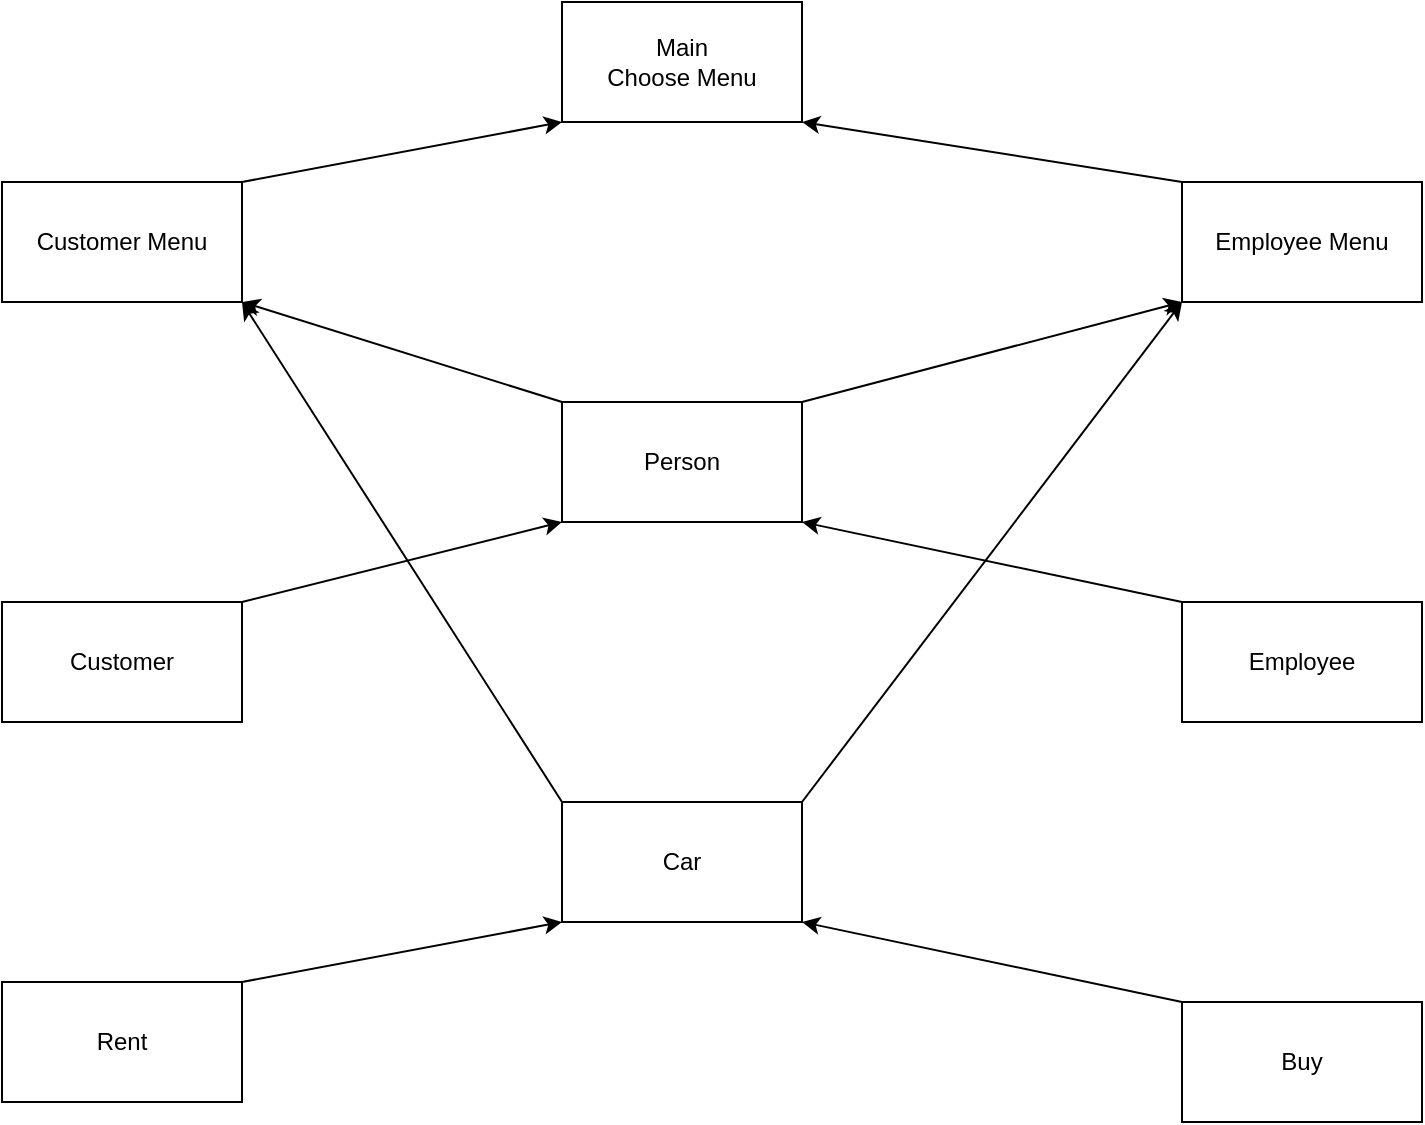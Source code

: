 <mxfile>
    <diagram id="kD8iJuuFApcl_5TVo5GQ" name="Page-1">
        <mxGraphModel dx="1141" dy="836" grid="1" gridSize="10" guides="1" tooltips="1" connect="1" arrows="1" fold="1" page="1" pageScale="1" pageWidth="850" pageHeight="1100" math="0" shadow="0">
            <root>
                <mxCell id="0"/>
                <mxCell id="1" parent="0"/>
                <mxCell id="2" value="Main&lt;br&gt;Choose Menu" style="rounded=0;whiteSpace=wrap;html=1;" vertex="1" parent="1">
                    <mxGeometry x="340" y="40" width="120" height="60" as="geometry"/>
                </mxCell>
                <mxCell id="15" style="edgeStyle=none;html=1;exitX=1;exitY=0;exitDx=0;exitDy=0;entryX=0;entryY=1;entryDx=0;entryDy=0;" edge="1" parent="1" source="3" target="2">
                    <mxGeometry relative="1" as="geometry"/>
                </mxCell>
                <mxCell id="3" value="Customer Menu" style="rounded=0;whiteSpace=wrap;html=1;" vertex="1" parent="1">
                    <mxGeometry x="60" y="130" width="120" height="60" as="geometry"/>
                </mxCell>
                <mxCell id="16" style="edgeStyle=none;html=1;exitX=0;exitY=0;exitDx=0;exitDy=0;entryX=1;entryY=1;entryDx=0;entryDy=0;" edge="1" parent="1" source="4" target="2">
                    <mxGeometry relative="1" as="geometry"/>
                </mxCell>
                <mxCell id="4" value="Employee Menu" style="rounded=0;whiteSpace=wrap;html=1;" vertex="1" parent="1">
                    <mxGeometry x="650" y="130" width="120" height="60" as="geometry"/>
                </mxCell>
                <mxCell id="24" style="edgeStyle=none;html=1;exitX=0;exitY=0;exitDx=0;exitDy=0;entryX=1;entryY=1;entryDx=0;entryDy=0;" edge="1" parent="1" source="5" target="3">
                    <mxGeometry relative="1" as="geometry"/>
                </mxCell>
                <mxCell id="25" style="edgeStyle=none;html=1;exitX=1;exitY=0;exitDx=0;exitDy=0;entryX=0;entryY=1;entryDx=0;entryDy=0;" edge="1" parent="1" source="5" target="4">
                    <mxGeometry relative="1" as="geometry"/>
                </mxCell>
                <mxCell id="5" value="Car" style="rounded=0;whiteSpace=wrap;html=1;" vertex="1" parent="1">
                    <mxGeometry x="340" y="440" width="120" height="60" as="geometry"/>
                </mxCell>
                <mxCell id="22" style="edgeStyle=none;html=1;exitX=1;exitY=0;exitDx=0;exitDy=0;entryX=0;entryY=1;entryDx=0;entryDy=0;" edge="1" parent="1" source="6" target="5">
                    <mxGeometry relative="1" as="geometry"/>
                </mxCell>
                <mxCell id="6" value="Rent" style="rounded=0;whiteSpace=wrap;html=1;" vertex="1" parent="1">
                    <mxGeometry x="60" y="530" width="120" height="60" as="geometry"/>
                </mxCell>
                <mxCell id="21" style="edgeStyle=none;html=1;exitX=0;exitY=0;exitDx=0;exitDy=0;entryX=1;entryY=1;entryDx=0;entryDy=0;" edge="1" parent="1" source="7" target="5">
                    <mxGeometry relative="1" as="geometry"/>
                </mxCell>
                <mxCell id="7" value="Buy" style="rounded=0;whiteSpace=wrap;html=1;" vertex="1" parent="1">
                    <mxGeometry x="650" y="540" width="120" height="60" as="geometry"/>
                </mxCell>
                <mxCell id="20" style="edgeStyle=none;html=1;exitX=1;exitY=0;exitDx=0;exitDy=0;entryX=0;entryY=1;entryDx=0;entryDy=0;" edge="1" parent="1" source="11" target="13">
                    <mxGeometry relative="1" as="geometry"/>
                </mxCell>
                <mxCell id="11" value="Customer" style="rounded=0;whiteSpace=wrap;html=1;" vertex="1" parent="1">
                    <mxGeometry x="60" y="340" width="120" height="60" as="geometry"/>
                </mxCell>
                <mxCell id="19" style="edgeStyle=none;html=1;exitX=0;exitY=0;exitDx=0;exitDy=0;entryX=1;entryY=1;entryDx=0;entryDy=0;" edge="1" parent="1" source="12" target="13">
                    <mxGeometry relative="1" as="geometry"/>
                </mxCell>
                <mxCell id="12" value="Employee" style="rounded=0;whiteSpace=wrap;html=1;" vertex="1" parent="1">
                    <mxGeometry x="650" y="340" width="120" height="60" as="geometry"/>
                </mxCell>
                <mxCell id="17" style="edgeStyle=none;html=1;exitX=0;exitY=0;exitDx=0;exitDy=0;entryX=1;entryY=1;entryDx=0;entryDy=0;" edge="1" parent="1" source="13" target="3">
                    <mxGeometry relative="1" as="geometry"/>
                </mxCell>
                <mxCell id="18" style="edgeStyle=none;html=1;exitX=1;exitY=0;exitDx=0;exitDy=0;entryX=0;entryY=1;entryDx=0;entryDy=0;" edge="1" parent="1" source="13" target="4">
                    <mxGeometry relative="1" as="geometry"/>
                </mxCell>
                <mxCell id="13" value="Person" style="rounded=0;whiteSpace=wrap;html=1;" vertex="1" parent="1">
                    <mxGeometry x="340" y="240" width="120" height="60" as="geometry"/>
                </mxCell>
            </root>
        </mxGraphModel>
    </diagram>
</mxfile>